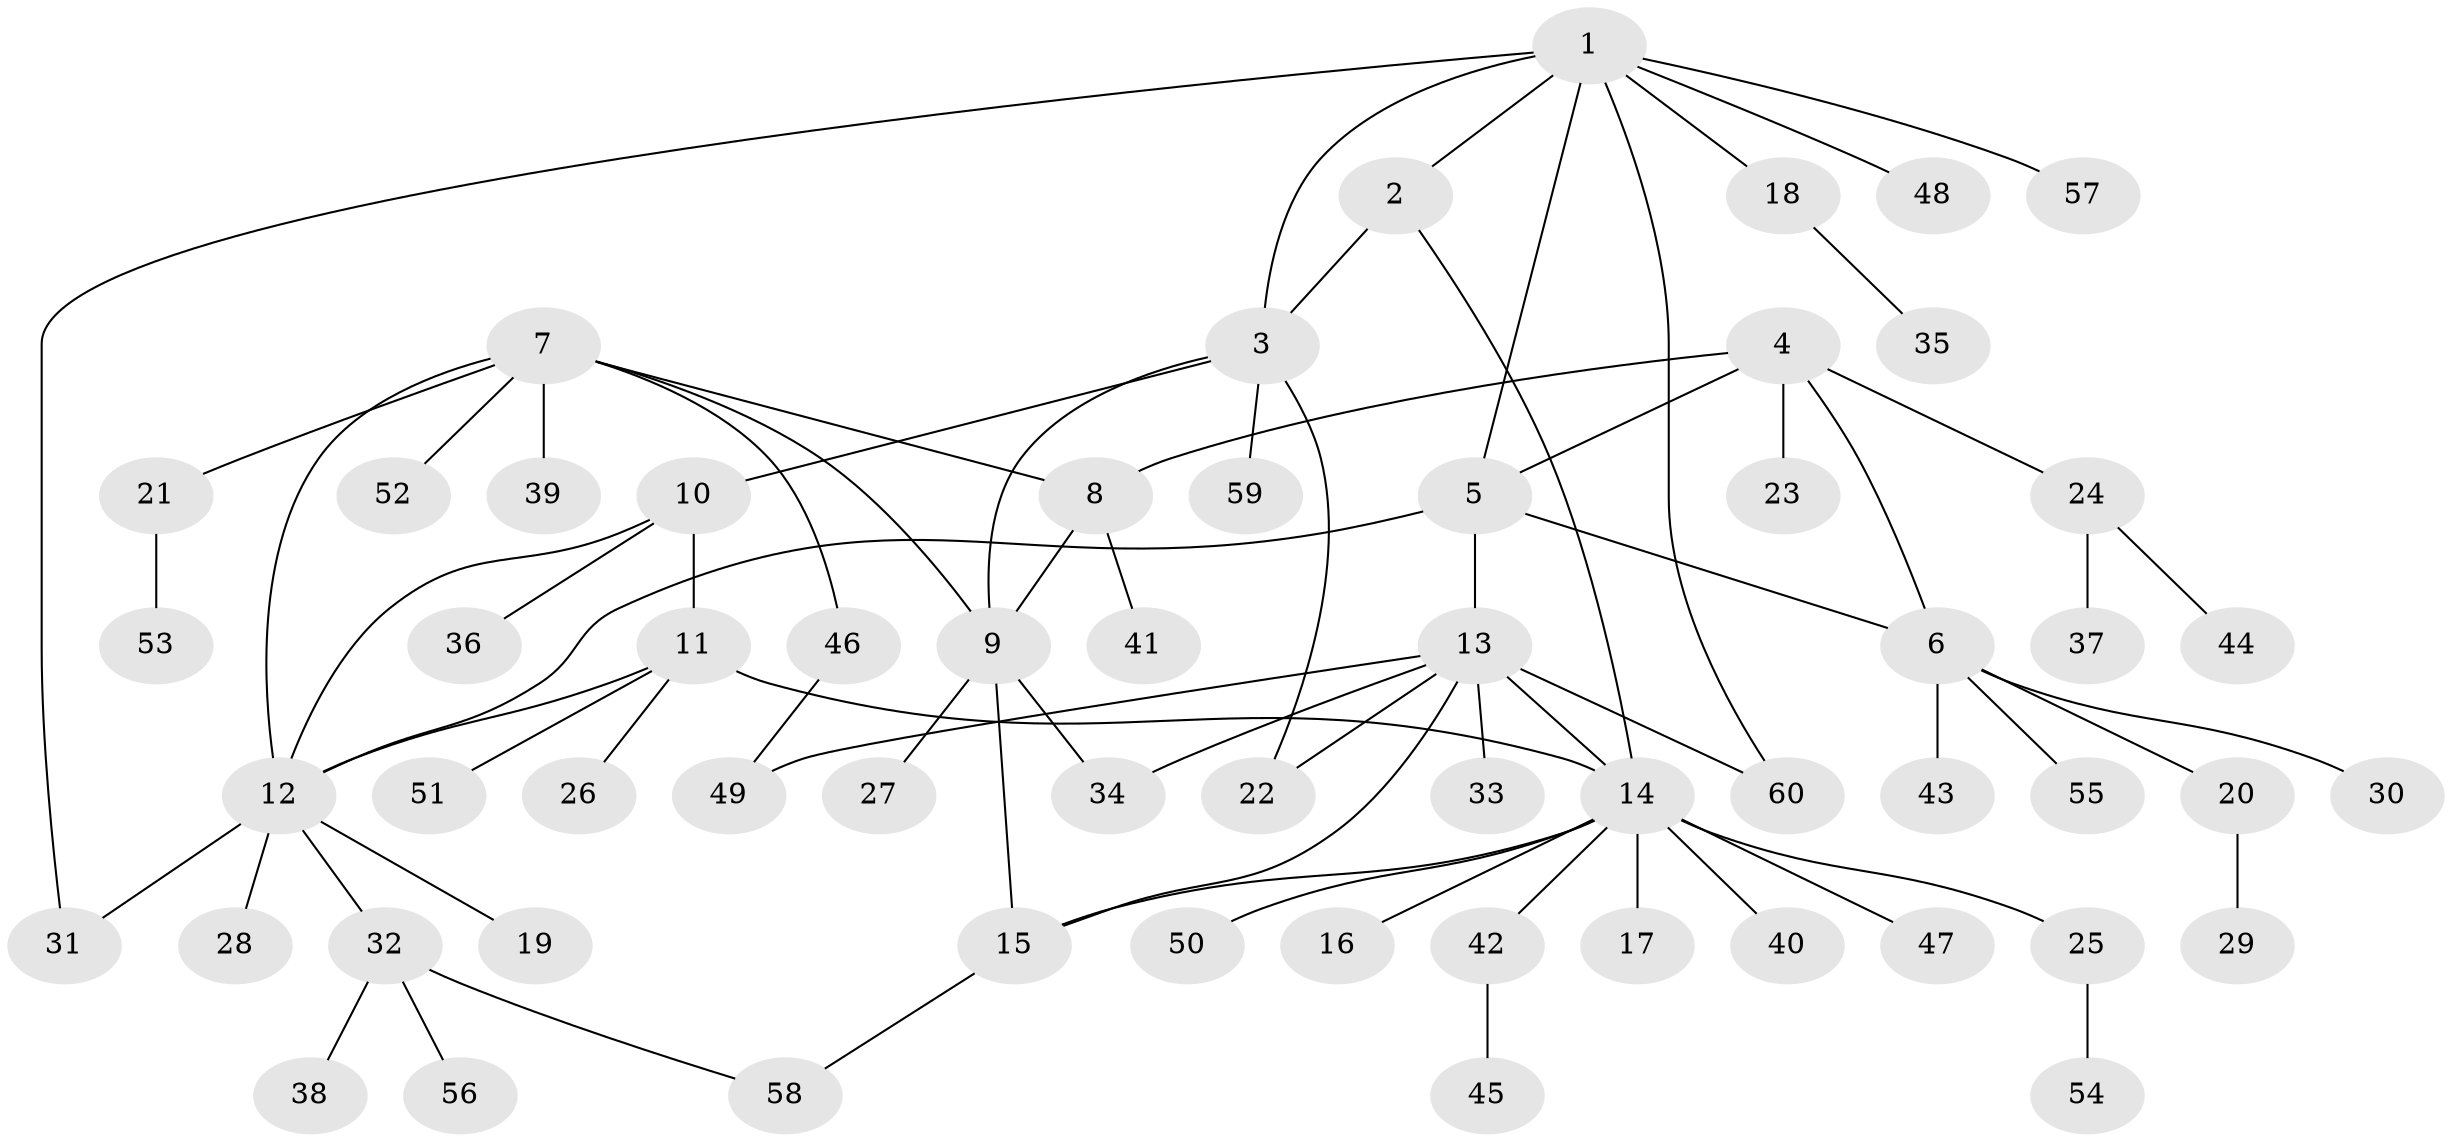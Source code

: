 // Generated by graph-tools (version 1.1) at 2025/37/03/09/25 02:37:25]
// undirected, 60 vertices, 76 edges
graph export_dot {
graph [start="1"]
  node [color=gray90,style=filled];
  1;
  2;
  3;
  4;
  5;
  6;
  7;
  8;
  9;
  10;
  11;
  12;
  13;
  14;
  15;
  16;
  17;
  18;
  19;
  20;
  21;
  22;
  23;
  24;
  25;
  26;
  27;
  28;
  29;
  30;
  31;
  32;
  33;
  34;
  35;
  36;
  37;
  38;
  39;
  40;
  41;
  42;
  43;
  44;
  45;
  46;
  47;
  48;
  49;
  50;
  51;
  52;
  53;
  54;
  55;
  56;
  57;
  58;
  59;
  60;
  1 -- 2;
  1 -- 3;
  1 -- 5;
  1 -- 18;
  1 -- 31;
  1 -- 48;
  1 -- 57;
  1 -- 60;
  2 -- 3;
  2 -- 14;
  3 -- 9;
  3 -- 10;
  3 -- 22;
  3 -- 59;
  4 -- 5;
  4 -- 6;
  4 -- 8;
  4 -- 23;
  4 -- 24;
  5 -- 6;
  5 -- 12;
  5 -- 13;
  6 -- 20;
  6 -- 30;
  6 -- 43;
  6 -- 55;
  7 -- 8;
  7 -- 9;
  7 -- 12;
  7 -- 21;
  7 -- 39;
  7 -- 46;
  7 -- 52;
  8 -- 9;
  8 -- 41;
  9 -- 15;
  9 -- 27;
  9 -- 34;
  10 -- 11;
  10 -- 12;
  10 -- 36;
  11 -- 12;
  11 -- 14;
  11 -- 26;
  11 -- 51;
  12 -- 19;
  12 -- 28;
  12 -- 31;
  12 -- 32;
  13 -- 14;
  13 -- 15;
  13 -- 22;
  13 -- 33;
  13 -- 34;
  13 -- 49;
  13 -- 60;
  14 -- 15;
  14 -- 16;
  14 -- 17;
  14 -- 25;
  14 -- 40;
  14 -- 42;
  14 -- 47;
  14 -- 50;
  15 -- 58;
  18 -- 35;
  20 -- 29;
  21 -- 53;
  24 -- 37;
  24 -- 44;
  25 -- 54;
  32 -- 38;
  32 -- 56;
  32 -- 58;
  42 -- 45;
  46 -- 49;
}
